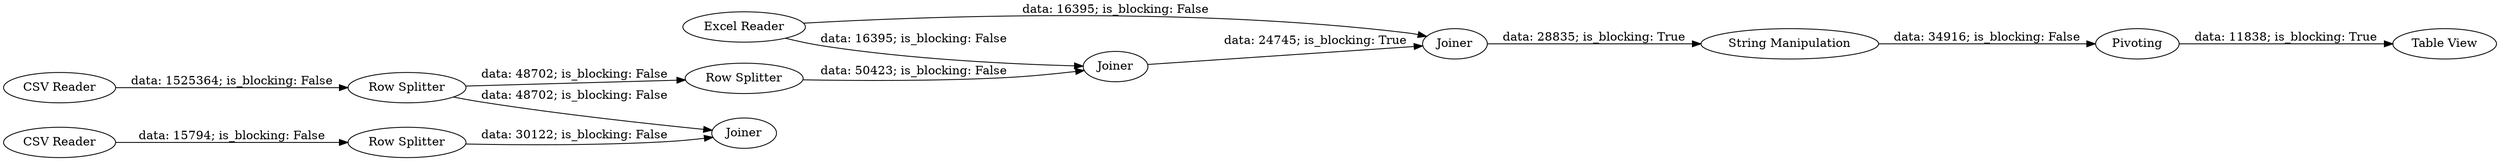 digraph {
	"-5113071289351174407_25" [label="Row Splitter"]
	"-5113071289351174407_24" [label="CSV Reader"]
	"-5113071289351174407_36" [label=Joiner]
	"-5113071289351174407_26" [label="Row Splitter"]
	"-5113071289351174407_31" [label="String Manipulation"]
	"-5113071289351174407_35" [label=Joiner]
	"-5113071289351174407_34" [label=Joiner]
	"-5113071289351174407_32" [label=Pivoting]
	"-5113071289351174407_4" [label="Excel Reader"]
	"-5113071289351174407_23" [label="CSV Reader"]
	"-5113071289351174407_27" [label="Row Splitter"]
	"-5113071289351174407_33" [label="Table View"]
	"-5113071289351174407_26" -> "-5113071289351174407_36" [label="data: 48702; is_blocking: False"]
	"-5113071289351174407_25" -> "-5113071289351174407_36" [label="data: 30122; is_blocking: False"]
	"-5113071289351174407_32" -> "-5113071289351174407_33" [label="data: 11838; is_blocking: True"]
	"-5113071289351174407_23" -> "-5113071289351174407_26" [label="data: 1525364; is_blocking: False"]
	"-5113071289351174407_31" -> "-5113071289351174407_32" [label="data: 34916; is_blocking: False"]
	"-5113071289351174407_34" -> "-5113071289351174407_35" [label="data: 24745; is_blocking: True"]
	"-5113071289351174407_24" -> "-5113071289351174407_25" [label="data: 15794; is_blocking: False"]
	"-5113071289351174407_4" -> "-5113071289351174407_35" [label="data: 16395; is_blocking: False"]
	"-5113071289351174407_35" -> "-5113071289351174407_31" [label="data: 28835; is_blocking: True"]
	"-5113071289351174407_26" -> "-5113071289351174407_27" [label="data: 48702; is_blocking: False"]
	"-5113071289351174407_4" -> "-5113071289351174407_34" [label="data: 16395; is_blocking: False"]
	"-5113071289351174407_27" -> "-5113071289351174407_34" [label="data: 50423; is_blocking: False"]
	rankdir=LR
}
